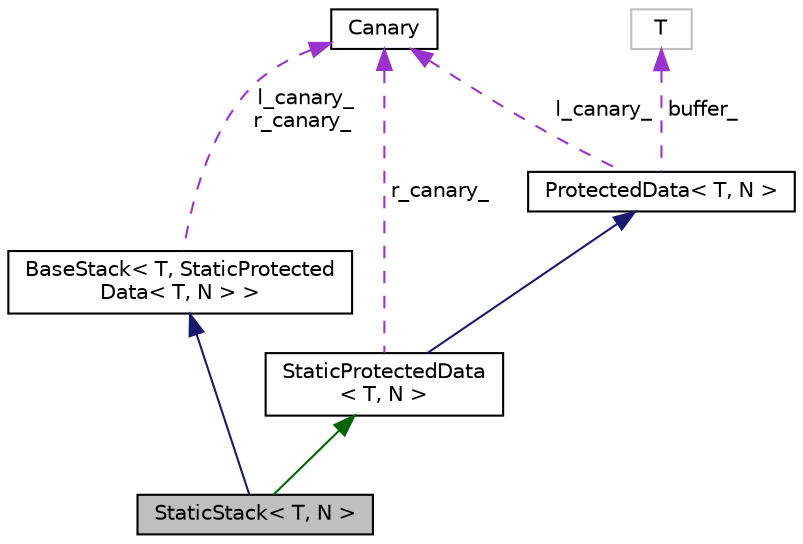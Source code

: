 digraph "StaticStack&lt; T, N &gt;"
{
 // LATEX_PDF_SIZE
  edge [fontname="Helvetica",fontsize="10",labelfontname="Helvetica",labelfontsize="10"];
  node [fontname="Helvetica",fontsize="10",shape=record];
  Node1 [label="StaticStack\< T, N \>",height=0.2,width=0.4,color="black", fillcolor="grey75", style="filled", fontcolor="black",tooltip=" "];
  Node2 -> Node1 [dir="back",color="darkgreen",fontsize="10",style="solid",fontname="Helvetica"];
  Node2 [label="StaticProtectedData\l\< T, N \>",height=0.2,width=0.4,color="black", fillcolor="white", style="filled",URL="$structStaticProtectedData.html",tooltip=" "];
  Node3 -> Node2 [dir="back",color="midnightblue",fontsize="10",style="solid",fontname="Helvetica"];
  Node3 [label="ProtectedData\< T, N \>",height=0.2,width=0.4,color="black", fillcolor="white", style="filled",URL="$structProtectedData.html",tooltip=" "];
  Node4 -> Node3 [dir="back",color="darkorchid3",fontsize="10",style="dashed",label=" l_canary_" ,fontname="Helvetica"];
  Node4 [label="Canary",height=0.2,width=0.4,color="black", fillcolor="white", style="filled",URL="$classCanary.html",tooltip="Signal if storing value is changed."];
  Node5 -> Node3 [dir="back",color="darkorchid3",fontsize="10",style="dashed",label=" buffer_" ,fontname="Helvetica"];
  Node5 [label="T",height=0.2,width=0.4,color="grey75", fillcolor="white", style="filled",tooltip=" "];
  Node4 -> Node2 [dir="back",color="darkorchid3",fontsize="10",style="dashed",label=" r_canary_" ,fontname="Helvetica"];
  Node6 -> Node1 [dir="back",color="midnightblue",fontsize="10",style="solid",fontname="Helvetica"];
  Node6 [label="BaseStack\< T, StaticProtected\lData\< T, N \> \>",height=0.2,width=0.4,color="black", fillcolor="white", style="filled",URL="$classBaseStack.html",tooltip=" "];
  Node4 -> Node6 [dir="back",color="darkorchid3",fontsize="10",style="dashed",label=" l_canary_\nr_canary_" ,fontname="Helvetica"];
}
